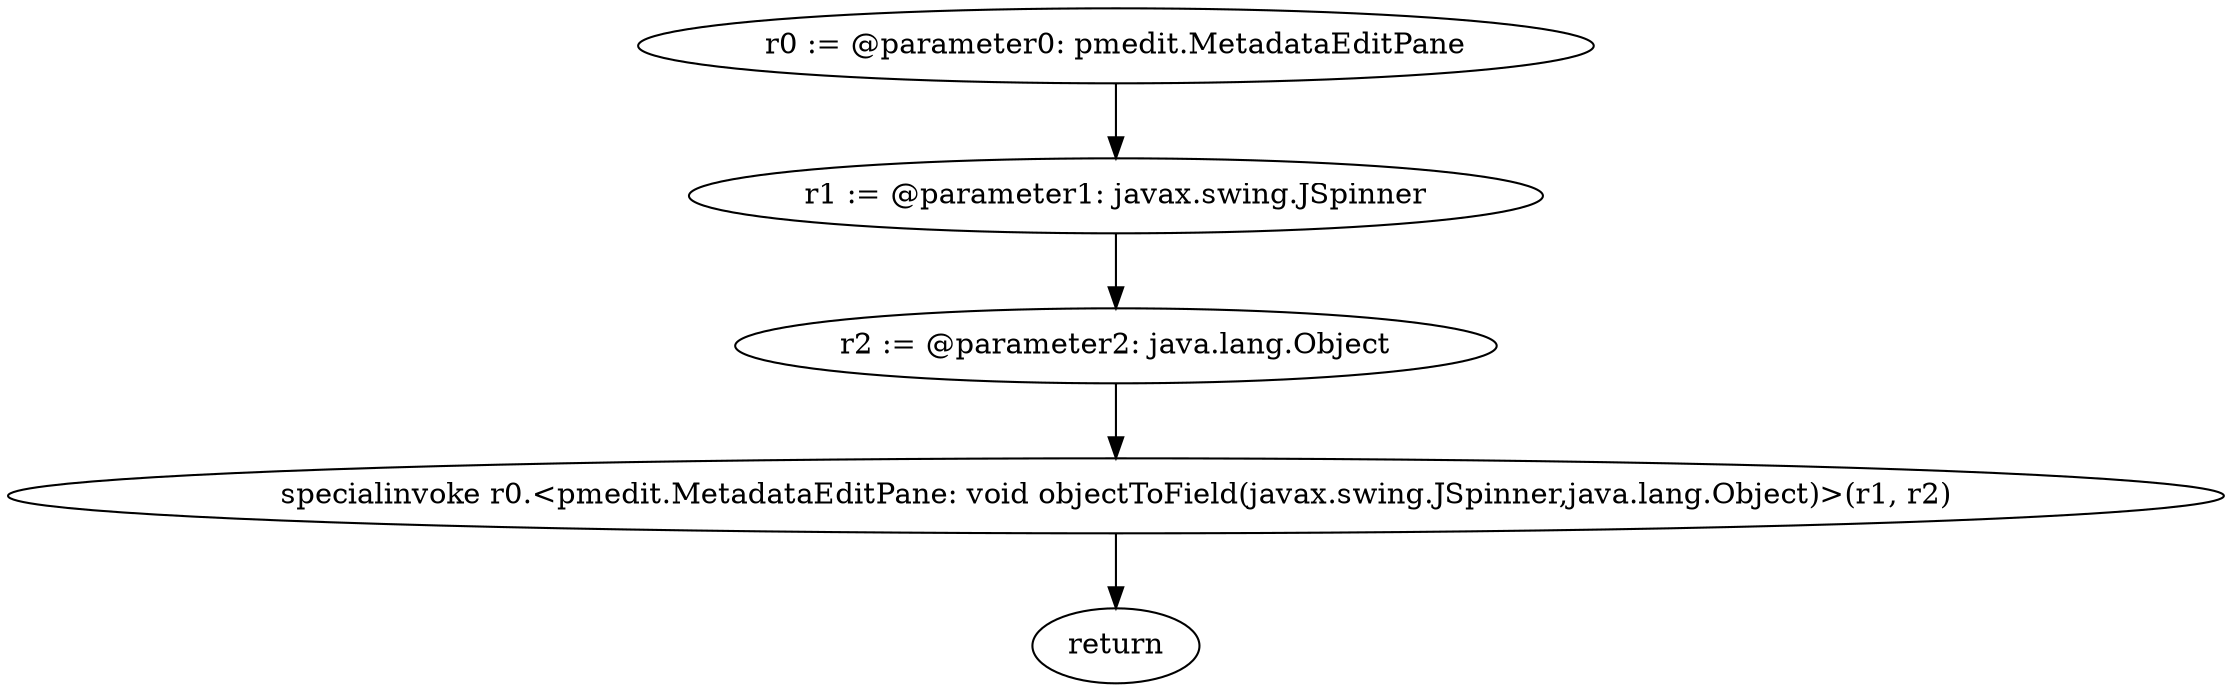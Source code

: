 digraph "unitGraph" {
    "r0 := @parameter0: pmedit.MetadataEditPane"
    "r1 := @parameter1: javax.swing.JSpinner"
    "r2 := @parameter2: java.lang.Object"
    "specialinvoke r0.<pmedit.MetadataEditPane: void objectToField(javax.swing.JSpinner,java.lang.Object)>(r1, r2)"
    "return"
    "r0 := @parameter0: pmedit.MetadataEditPane"->"r1 := @parameter1: javax.swing.JSpinner";
    "r1 := @parameter1: javax.swing.JSpinner"->"r2 := @parameter2: java.lang.Object";
    "r2 := @parameter2: java.lang.Object"->"specialinvoke r0.<pmedit.MetadataEditPane: void objectToField(javax.swing.JSpinner,java.lang.Object)>(r1, r2)";
    "specialinvoke r0.<pmedit.MetadataEditPane: void objectToField(javax.swing.JSpinner,java.lang.Object)>(r1, r2)"->"return";
}
